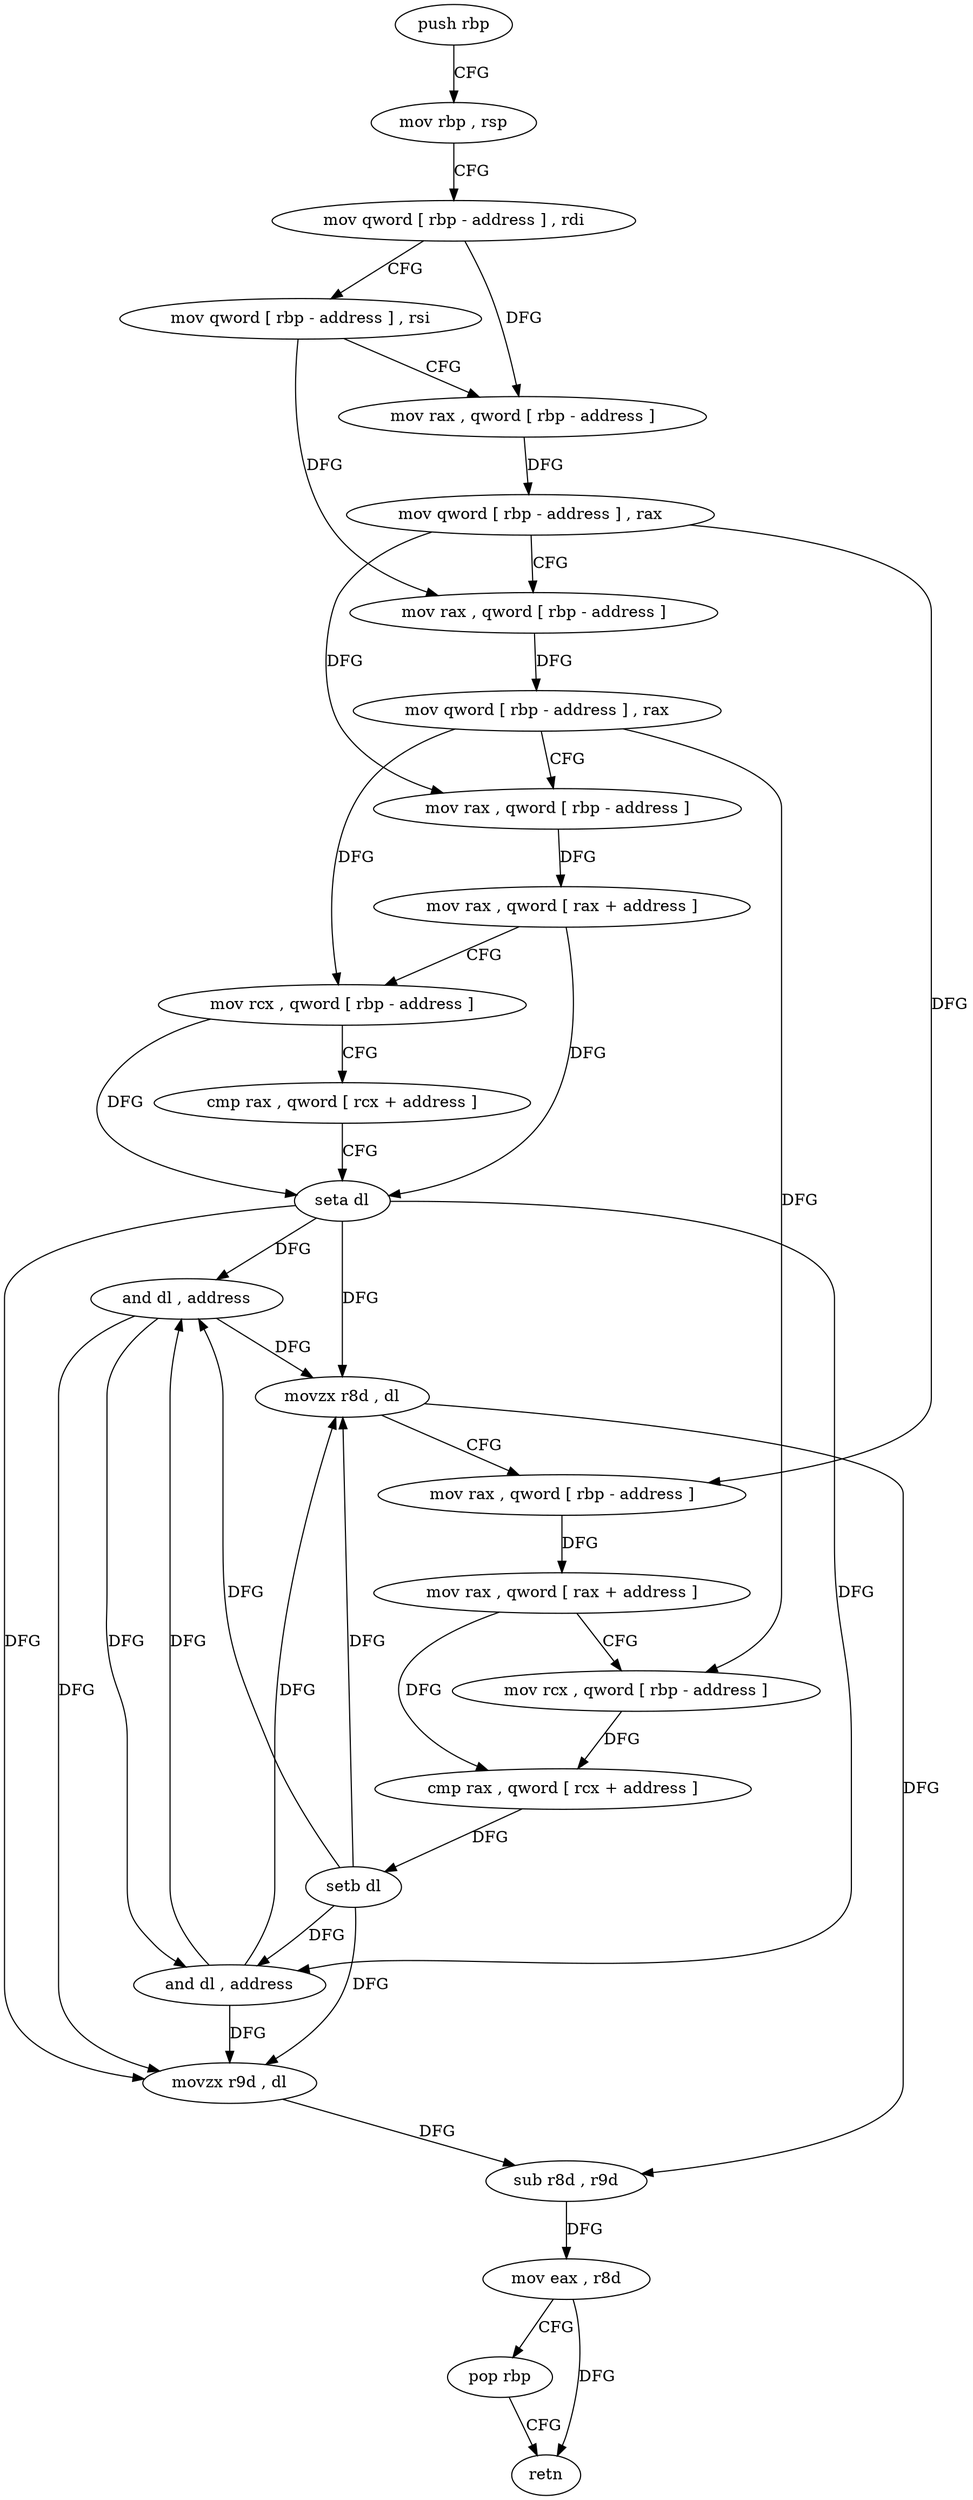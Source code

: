 digraph "func" {
"4286704" [label = "push rbp" ]
"4286705" [label = "mov rbp , rsp" ]
"4286708" [label = "mov qword [ rbp - address ] , rdi" ]
"4286712" [label = "mov qword [ rbp - address ] , rsi" ]
"4286716" [label = "mov rax , qword [ rbp - address ]" ]
"4286720" [label = "mov qword [ rbp - address ] , rax" ]
"4286724" [label = "mov rax , qword [ rbp - address ]" ]
"4286728" [label = "mov qword [ rbp - address ] , rax" ]
"4286732" [label = "mov rax , qword [ rbp - address ]" ]
"4286736" [label = "mov rax , qword [ rax + address ]" ]
"4286740" [label = "mov rcx , qword [ rbp - address ]" ]
"4286744" [label = "cmp rax , qword [ rcx + address ]" ]
"4286748" [label = "seta dl" ]
"4286751" [label = "and dl , address" ]
"4286754" [label = "movzx r8d , dl" ]
"4286758" [label = "mov rax , qword [ rbp - address ]" ]
"4286762" [label = "mov rax , qword [ rax + address ]" ]
"4286766" [label = "mov rcx , qword [ rbp - address ]" ]
"4286770" [label = "cmp rax , qword [ rcx + address ]" ]
"4286774" [label = "setb dl" ]
"4286777" [label = "and dl , address" ]
"4286780" [label = "movzx r9d , dl" ]
"4286784" [label = "sub r8d , r9d" ]
"4286787" [label = "mov eax , r8d" ]
"4286790" [label = "pop rbp" ]
"4286791" [label = "retn" ]
"4286704" -> "4286705" [ label = "CFG" ]
"4286705" -> "4286708" [ label = "CFG" ]
"4286708" -> "4286712" [ label = "CFG" ]
"4286708" -> "4286716" [ label = "DFG" ]
"4286712" -> "4286716" [ label = "CFG" ]
"4286712" -> "4286724" [ label = "DFG" ]
"4286716" -> "4286720" [ label = "DFG" ]
"4286720" -> "4286724" [ label = "CFG" ]
"4286720" -> "4286732" [ label = "DFG" ]
"4286720" -> "4286758" [ label = "DFG" ]
"4286724" -> "4286728" [ label = "DFG" ]
"4286728" -> "4286732" [ label = "CFG" ]
"4286728" -> "4286740" [ label = "DFG" ]
"4286728" -> "4286766" [ label = "DFG" ]
"4286732" -> "4286736" [ label = "DFG" ]
"4286736" -> "4286740" [ label = "CFG" ]
"4286736" -> "4286748" [ label = "DFG" ]
"4286740" -> "4286744" [ label = "CFG" ]
"4286740" -> "4286748" [ label = "DFG" ]
"4286744" -> "4286748" [ label = "CFG" ]
"4286748" -> "4286751" [ label = "DFG" ]
"4286748" -> "4286754" [ label = "DFG" ]
"4286748" -> "4286777" [ label = "DFG" ]
"4286748" -> "4286780" [ label = "DFG" ]
"4286751" -> "4286754" [ label = "DFG" ]
"4286751" -> "4286777" [ label = "DFG" ]
"4286751" -> "4286780" [ label = "DFG" ]
"4286754" -> "4286758" [ label = "CFG" ]
"4286754" -> "4286784" [ label = "DFG" ]
"4286758" -> "4286762" [ label = "DFG" ]
"4286762" -> "4286766" [ label = "CFG" ]
"4286762" -> "4286770" [ label = "DFG" ]
"4286766" -> "4286770" [ label = "DFG" ]
"4286770" -> "4286774" [ label = "DFG" ]
"4286774" -> "4286777" [ label = "DFG" ]
"4286774" -> "4286751" [ label = "DFG" ]
"4286774" -> "4286754" [ label = "DFG" ]
"4286774" -> "4286780" [ label = "DFG" ]
"4286777" -> "4286780" [ label = "DFG" ]
"4286777" -> "4286751" [ label = "DFG" ]
"4286777" -> "4286754" [ label = "DFG" ]
"4286780" -> "4286784" [ label = "DFG" ]
"4286784" -> "4286787" [ label = "DFG" ]
"4286787" -> "4286790" [ label = "CFG" ]
"4286787" -> "4286791" [ label = "DFG" ]
"4286790" -> "4286791" [ label = "CFG" ]
}

